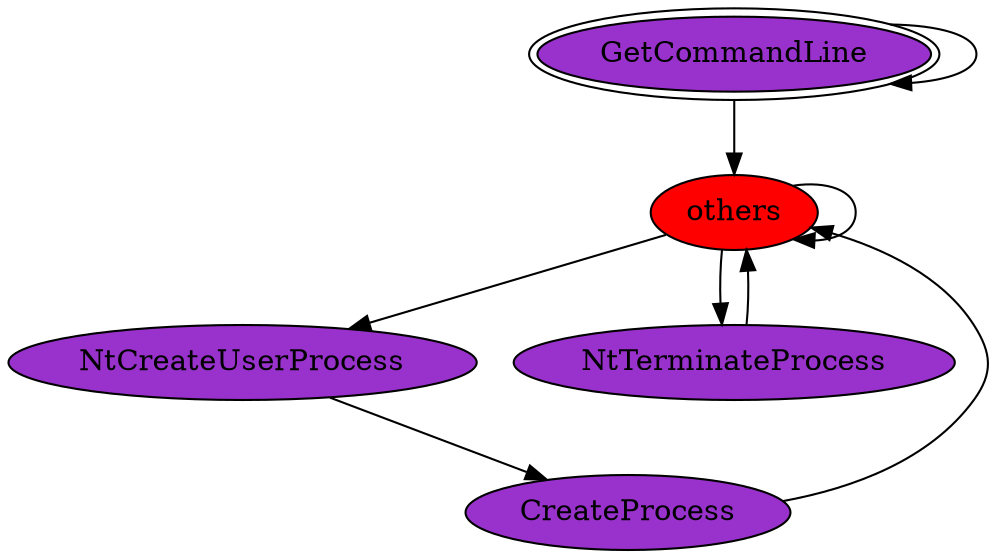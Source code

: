 digraph "./REPORTS/6733/API_PER_CATEGORY/CreateProcess.exe_3328_Processes_API_per_Category_Transition_Matrix" {
	GetCommandLine [label=GetCommandLine fillcolor=darkorchid peripheries=2 style=filled]
	GetCommandLine -> GetCommandLine [label=""]
	others [label=others fillcolor=red style=filled]
	GetCommandLine -> others [label=""]
	others -> others [label=""]
	NtCreateUserProcess [label=NtCreateUserProcess fillcolor=darkorchid style=filled]
	others -> NtCreateUserProcess [label=""]
	NtTerminateProcess [label=NtTerminateProcess fillcolor=darkorchid style=filled]
	others -> NtTerminateProcess [label=""]
	CreateProcess [label=CreateProcess fillcolor=darkorchid style=filled]
	NtCreateUserProcess -> CreateProcess [label=""]
	CreateProcess -> others [label=""]
	NtTerminateProcess -> others [label=""]
}
